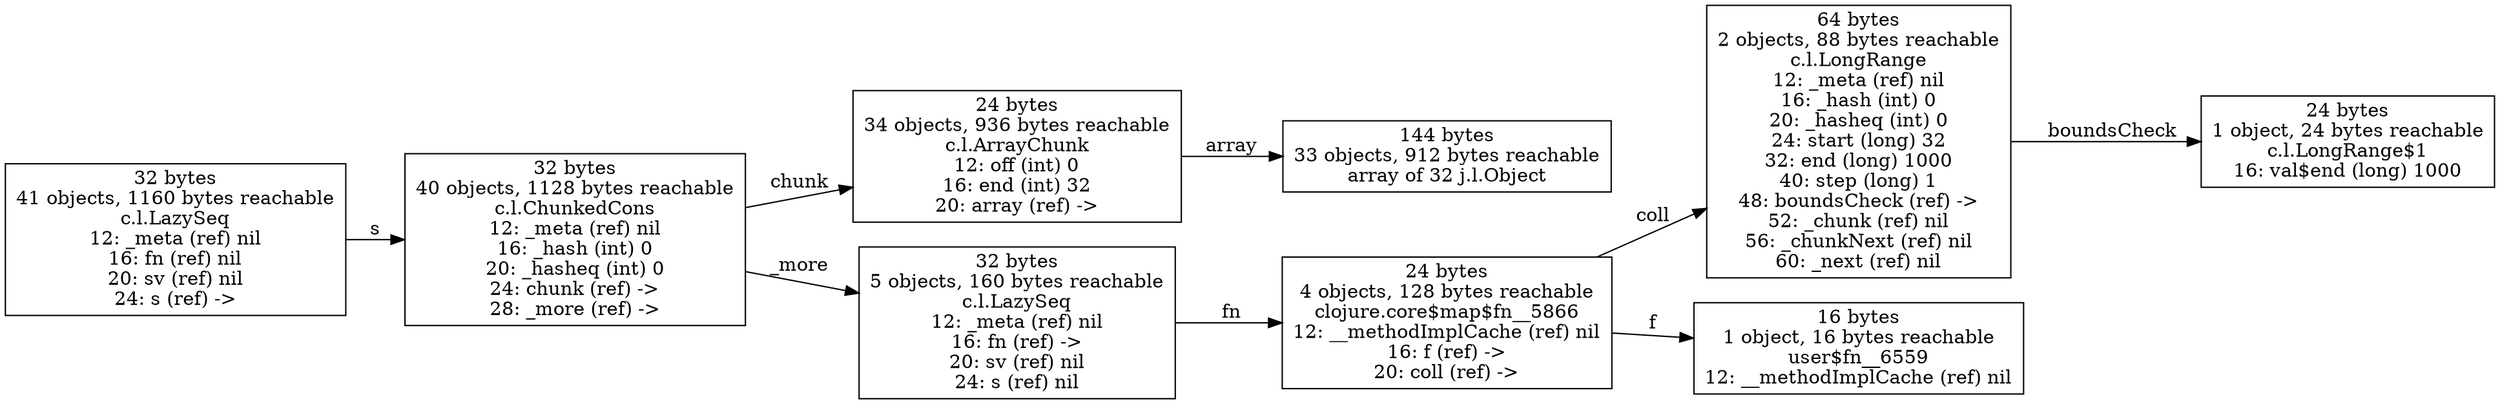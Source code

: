 digraph {
graph [layout=dot,rankdir=LR];
"32315478592" [label="24 bytes
1 object, 24 bytes reachable
c.l.LongRange$1
16: val$end (long) 1000",shape=box];
"32321159296" [label="32 bytes
40 objects, 1128 bytes reachable
c.l.ChunkedCons
12: _meta (ref) nil
16: _hash (int) 0
20: _hasheq (int) 0
24: chunk (ref) ->
28: _more (ref) ->",shape=box];
"32321158656" [label="24 bytes
34 objects, 936 bytes reachable
c.l.ArrayChunk
12: off (int) 0
16: end (int) 32
20: array (ref) ->",shape=box];
"32320856384" [label="144 bytes
33 objects, 912 bytes reachable
array of 32 j.l.Object
",shape=box];
"32320855424" [label="64 bytes
2 objects, 88 bytes reachable
c.l.LongRange
12: _meta (ref) nil
16: _hash (int) 0
20: _hasheq (int) 0
24: start (long) 32
32: end (long) 1000
40: step (long) 1
48: boundsCheck (ref) ->
52: _chunk (ref) nil
56: _chunkNext (ref) nil
60: _next (ref) nil",shape=box];
"32315480576" [label="32 bytes
41 objects, 1160 bytes reachable
c.l.LazySeq
12: _meta (ref) nil
16: fn (ref) nil
20: sv (ref) nil
24: s (ref) ->",shape=box];
"32321159104" [label="24 bytes
4 objects, 128 bytes reachable
clojure.core$map$fn__5866
12: __methodImplCache (ref) nil
16: f (ref) ->
20: coll (ref) ->",shape=box];
"32315476608" [label="16 bytes
1 object, 16 bytes reachable
user$fn__6559
12: __methodImplCache (ref) nil",shape=box];
"32321158848" [label="32 bytes
5 objects, 160 bytes reachable
c.l.LazySeq
12: _meta (ref) nil
16: fn (ref) ->
20: sv (ref) nil
24: s (ref) nil",shape=box];
"32321159296" -> "32321158656" ["field-name"=chunk,label=chunk];
"32321159296" -> "32321158848" ["field-name"=_more,label=_more];
"32321158656" -> "32320856384" ["field-name"=array,label=array];
"32320855424" -> "32315478592" ["field-name"=boundsCheck,label=boundsCheck];
"32315480576" -> "32321159296" ["field-name"=s,label=s];
"32321159104" -> "32315476608" ["field-name"=f,label=f];
"32321159104" -> "32320855424" ["field-name"=coll,label=coll];
"32321158848" -> "32321159104" ["field-name"=fn,label=fn];
} 